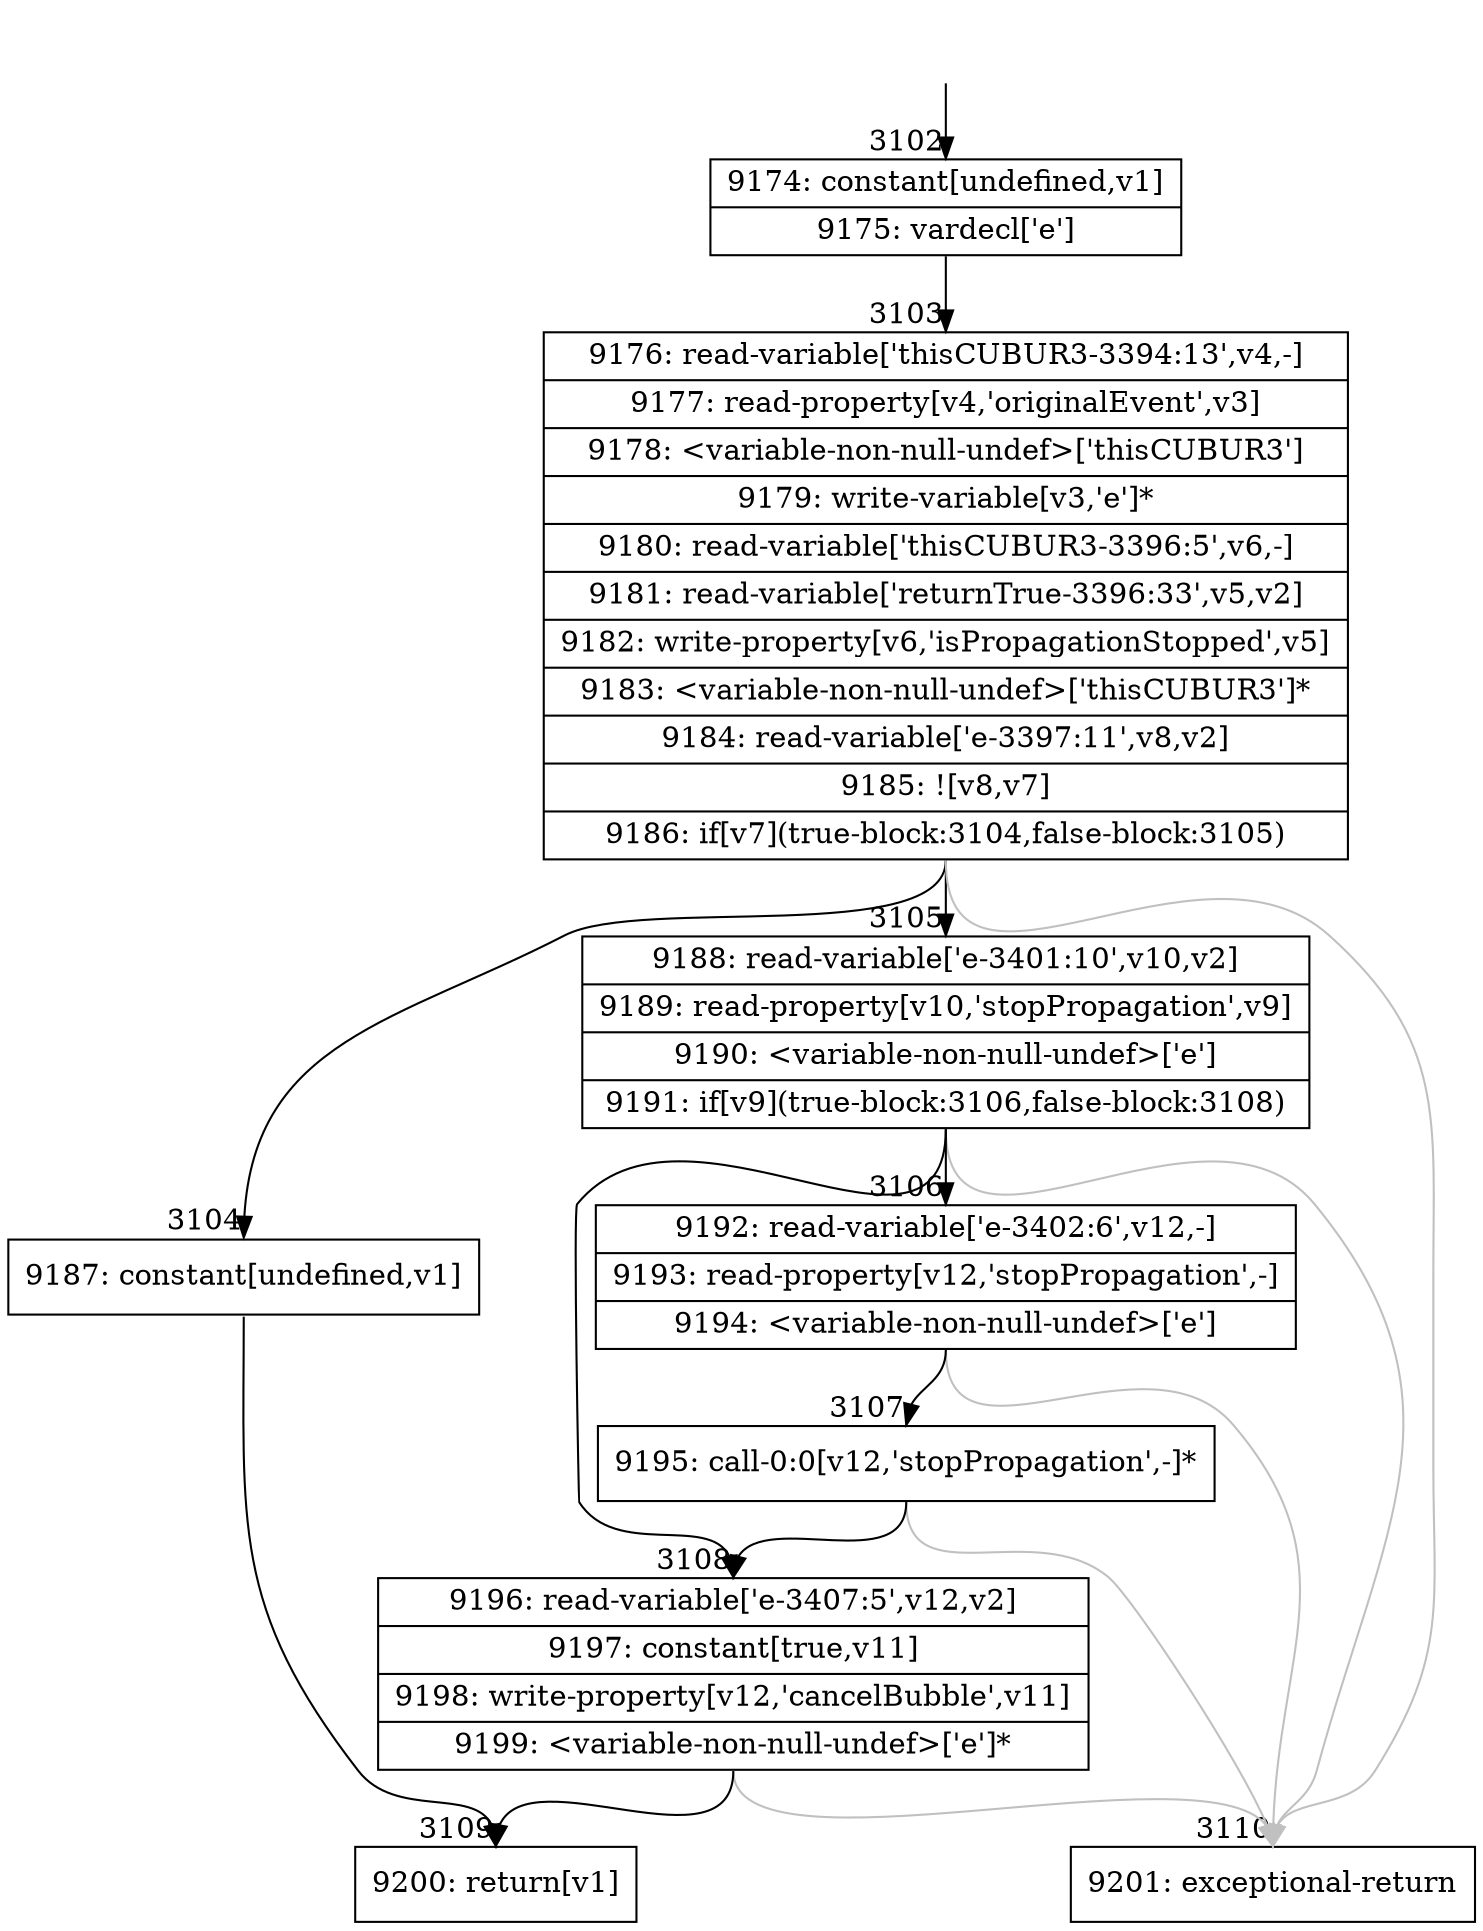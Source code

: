 digraph {
rankdir="TD"
BB_entry189[shape=none,label=""];
BB_entry189 -> BB3102 [tailport=s, headport=n, headlabel="    3102"]
BB3102 [shape=record label="{9174: constant[undefined,v1]|9175: vardecl['e']}" ] 
BB3102 -> BB3103 [tailport=s, headport=n, headlabel="      3103"]
BB3103 [shape=record label="{9176: read-variable['thisCUBUR3-3394:13',v4,-]|9177: read-property[v4,'originalEvent',v3]|9178: \<variable-non-null-undef\>['thisCUBUR3']|9179: write-variable[v3,'e']*|9180: read-variable['thisCUBUR3-3396:5',v6,-]|9181: read-variable['returnTrue-3396:33',v5,v2]|9182: write-property[v6,'isPropagationStopped',v5]|9183: \<variable-non-null-undef\>['thisCUBUR3']*|9184: read-variable['e-3397:11',v8,v2]|9185: ![v8,v7]|9186: if[v7](true-block:3104,false-block:3105)}" ] 
BB3103 -> BB3104 [tailport=s, headport=n, headlabel="      3104"]
BB3103 -> BB3105 [tailport=s, headport=n, headlabel="      3105"]
BB3103 -> BB3110 [tailport=s, headport=n, color=gray, headlabel="      3110"]
BB3104 [shape=record label="{9187: constant[undefined,v1]}" ] 
BB3104 -> BB3109 [tailport=s, headport=n, headlabel="      3109"]
BB3105 [shape=record label="{9188: read-variable['e-3401:10',v10,v2]|9189: read-property[v10,'stopPropagation',v9]|9190: \<variable-non-null-undef\>['e']|9191: if[v9](true-block:3106,false-block:3108)}" ] 
BB3105 -> BB3106 [tailport=s, headport=n, headlabel="      3106"]
BB3105 -> BB3108 [tailport=s, headport=n, headlabel="      3108"]
BB3105 -> BB3110 [tailport=s, headport=n, color=gray]
BB3106 [shape=record label="{9192: read-variable['e-3402:6',v12,-]|9193: read-property[v12,'stopPropagation',-]|9194: \<variable-non-null-undef\>['e']}" ] 
BB3106 -> BB3107 [tailport=s, headport=n, headlabel="      3107"]
BB3106 -> BB3110 [tailport=s, headport=n, color=gray]
BB3107 [shape=record label="{9195: call-0:0[v12,'stopPropagation',-]*}" ] 
BB3107 -> BB3108 [tailport=s, headport=n]
BB3107 -> BB3110 [tailport=s, headport=n, color=gray]
BB3108 [shape=record label="{9196: read-variable['e-3407:5',v12,v2]|9197: constant[true,v11]|9198: write-property[v12,'cancelBubble',v11]|9199: \<variable-non-null-undef\>['e']*}" ] 
BB3108 -> BB3109 [tailport=s, headport=n]
BB3108 -> BB3110 [tailport=s, headport=n, color=gray]
BB3109 [shape=record label="{9200: return[v1]}" ] 
BB3110 [shape=record label="{9201: exceptional-return}" ] 
}
